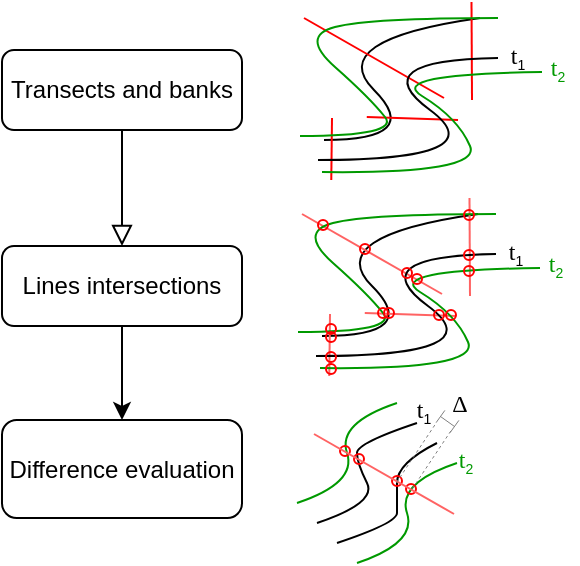 <mxfile version="23.1.5" type="device">
  <diagram id="C5RBs43oDa-KdzZeNtuy" name="Page-1">
    <mxGraphModel dx="763" dy="539" grid="1" gridSize="10" guides="1" tooltips="1" connect="0" arrows="1" fold="1" page="1" pageScale="1" pageWidth="413" pageHeight="291" math="0" shadow="0">
      <root>
        <mxCell id="WIyWlLk6GJQsqaUBKTNV-0" />
        <mxCell id="WIyWlLk6GJQsqaUBKTNV-1" parent="WIyWlLk6GJQsqaUBKTNV-0" />
        <mxCell id="WIyWlLk6GJQsqaUBKTNV-2" value="" style="rounded=0;html=1;jettySize=auto;orthogonalLoop=1;fontSize=11;endArrow=block;endFill=0;endSize=8;strokeWidth=1;shadow=0;labelBackgroundColor=none;edgeStyle=orthogonalEdgeStyle;entryX=0.5;entryY=0;entryDx=0;entryDy=0;" parent="WIyWlLk6GJQsqaUBKTNV-1" source="WIyWlLk6GJQsqaUBKTNV-3" target="fCpWRSTJHVSK4sW-MZha-0" edge="1">
          <mxGeometry relative="1" as="geometry">
            <mxPoint x="142" y="116" as="targetPoint" />
          </mxGeometry>
        </mxCell>
        <mxCell id="WIyWlLk6GJQsqaUBKTNV-3" value="Transects and banks" style="rounded=1;whiteSpace=wrap;html=1;fontSize=12;glass=0;strokeWidth=1;shadow=0;" parent="WIyWlLk6GJQsqaUBKTNV-1" vertex="1">
          <mxGeometry x="82" y="26" width="120" height="40" as="geometry" />
        </mxCell>
        <mxCell id="fCpWRSTJHVSK4sW-MZha-2" value="" style="edgeStyle=orthogonalEdgeStyle;rounded=0;orthogonalLoop=1;jettySize=auto;html=1;" parent="WIyWlLk6GJQsqaUBKTNV-1" source="fCpWRSTJHVSK4sW-MZha-0" target="fCpWRSTJHVSK4sW-MZha-1" edge="1">
          <mxGeometry relative="1" as="geometry" />
        </mxCell>
        <mxCell id="fCpWRSTJHVSK4sW-MZha-0" value="Lines intersections" style="rounded=1;whiteSpace=wrap;html=1;fontSize=12;glass=0;strokeWidth=1;shadow=0;" parent="WIyWlLk6GJQsqaUBKTNV-1" vertex="1">
          <mxGeometry x="82" y="124" width="120" height="40" as="geometry" />
        </mxCell>
        <mxCell id="fCpWRSTJHVSK4sW-MZha-1" value="Difference evaluation" style="whiteSpace=wrap;html=1;rounded=1;glass=0;strokeWidth=1;shadow=0;" parent="WIyWlLk6GJQsqaUBKTNV-1" vertex="1">
          <mxGeometry x="82" y="211" width="120" height="49" as="geometry" />
        </mxCell>
        <mxCell id="HR6z3A-rT7DozFi2OHON-4" value="" style="group" parent="WIyWlLk6GJQsqaUBKTNV-1" vertex="1" connectable="0">
          <mxGeometry x="231" y="2" width="139" height="89" as="geometry" />
        </mxCell>
        <mxCell id="fCpWRSTJHVSK4sW-MZha-10" value="" style="curved=1;endArrow=none;html=1;rounded=0;endFill=0;" parent="HR6z3A-rT7DozFi2OHON-4" edge="1">
          <mxGeometry width="50" height="50" relative="1" as="geometry">
            <mxPoint x="12" y="69" as="sourcePoint" />
            <mxPoint x="90" y="8" as="targetPoint" />
            <Array as="points">
              <mxPoint x="62" y="69" />
              <mxPoint x="12" y="19" />
            </Array>
          </mxGeometry>
        </mxCell>
        <mxCell id="fCpWRSTJHVSK4sW-MZha-15" value="" style="endArrow=none;html=1;rounded=0;strokeColor=#FF0000;" parent="HR6z3A-rT7DozFi2OHON-4" edge="1">
          <mxGeometry width="50" height="50" relative="1" as="geometry">
            <mxPoint x="16" y="58" as="sourcePoint" />
            <mxPoint x="15.64" y="89" as="targetPoint" />
          </mxGeometry>
        </mxCell>
        <mxCell id="fCpWRSTJHVSK4sW-MZha-16" value="" style="endArrow=none;html=1;rounded=0;strokeColor=#FF0000;" parent="HR6z3A-rT7DozFi2OHON-4" edge="1">
          <mxGeometry width="50" height="50" relative="1" as="geometry">
            <mxPoint x="33.39" y="57.5" as="sourcePoint" />
            <mxPoint x="79" y="59" as="targetPoint" />
          </mxGeometry>
        </mxCell>
        <mxCell id="fCpWRSTJHVSK4sW-MZha-17" value="" style="endArrow=none;html=1;rounded=0;strokeColor=#FF0000;" parent="HR6z3A-rT7DozFi2OHON-4" edge="1">
          <mxGeometry width="50" height="50" relative="1" as="geometry">
            <mxPoint x="2" y="8" as="sourcePoint" />
            <mxPoint x="72" y="48" as="targetPoint" />
          </mxGeometry>
        </mxCell>
        <mxCell id="fCpWRSTJHVSK4sW-MZha-18" value="" style="endArrow=none;html=1;rounded=0;strokeColor=#FF0000;" parent="HR6z3A-rT7DozFi2OHON-4" edge="1">
          <mxGeometry width="50" height="50" relative="1" as="geometry">
            <mxPoint x="85.75" as="sourcePoint" />
            <mxPoint x="86" y="49" as="targetPoint" />
          </mxGeometry>
        </mxCell>
        <mxCell id="fCpWRSTJHVSK4sW-MZha-26" value="" style="curved=1;endArrow=none;html=1;rounded=0;endFill=0;" parent="HR6z3A-rT7DozFi2OHON-4" edge="1">
          <mxGeometry width="50" height="50" relative="1" as="geometry">
            <mxPoint x="9" y="79" as="sourcePoint" />
            <mxPoint x="99" y="28" as="targetPoint" />
            <Array as="points">
              <mxPoint x="99" y="79" />
              <mxPoint x="31" y="29" />
            </Array>
          </mxGeometry>
        </mxCell>
        <mxCell id="HR6z3A-rT7DozFi2OHON-0" value="" style="curved=1;endArrow=none;html=1;rounded=0;endFill=0;strokeColor=#009900;fontColor=#009900;" parent="HR6z3A-rT7DozFi2OHON-4" edge="1">
          <mxGeometry width="50" height="50" relative="1" as="geometry">
            <mxPoint y="67" as="sourcePoint" />
            <mxPoint x="99" y="8" as="targetPoint" />
            <Array as="points">
              <mxPoint x="50" y="67" />
              <mxPoint x="35" y="48" />
              <mxPoint y="17" />
              <mxPoint x="35" y="8" />
            </Array>
          </mxGeometry>
        </mxCell>
        <mxCell id="HR6z3A-rT7DozFi2OHON-1" value="" style="curved=1;endArrow=none;html=1;rounded=0;endFill=0;strokeColor=#009900;fontColor=#009900;" parent="HR6z3A-rT7DozFi2OHON-4" edge="1">
          <mxGeometry width="50" height="50" relative="1" as="geometry">
            <mxPoint x="11" y="85" as="sourcePoint" />
            <mxPoint x="121" y="35" as="targetPoint" />
            <Array as="points">
              <mxPoint x="91" y="86" />
              <mxPoint x="79" y="58" />
              <mxPoint x="43" y="36" />
            </Array>
          </mxGeometry>
        </mxCell>
        <mxCell id="HR6z3A-rT7DozFi2OHON-2" value="&lt;font face=&quot;Garamond&quot;&gt;t&lt;/font&gt;&lt;sub&gt;&lt;font style=&quot;font-size: 7px;&quot;&gt;1&lt;/font&gt;&lt;/sub&gt;" style="text;html=1;align=center;verticalAlign=middle;whiteSpace=wrap;rounded=0;" parent="HR6z3A-rT7DozFi2OHON-4" vertex="1">
          <mxGeometry x="99" y="18" width="20" height="19" as="geometry" />
        </mxCell>
        <mxCell id="HR6z3A-rT7DozFi2OHON-3" value="&lt;font face=&quot;Garamond&quot;&gt;t&lt;/font&gt;&lt;sub&gt;&lt;font style=&quot;font-size: 7px;&quot;&gt;2&lt;/font&gt;&lt;/sub&gt;" style="text;html=1;align=center;verticalAlign=middle;whiteSpace=wrap;rounded=0;fontColor=#009900;strokeColor=none;" parent="HR6z3A-rT7DozFi2OHON-4" vertex="1">
          <mxGeometry x="119" y="24" width="20" height="19" as="geometry" />
        </mxCell>
        <mxCell id="HR6z3A-rT7DozFi2OHON-33" value="" style="group" parent="WIyWlLk6GJQsqaUBKTNV-1" vertex="1" connectable="0">
          <mxGeometry x="230" y="100" width="139" height="89" as="geometry" />
        </mxCell>
        <mxCell id="HR6z3A-rT7DozFi2OHON-5" value="" style="group" parent="HR6z3A-rT7DozFi2OHON-33" vertex="1" connectable="0">
          <mxGeometry width="139" height="89" as="geometry" />
        </mxCell>
        <mxCell id="HR6z3A-rT7DozFi2OHON-6" value="" style="curved=1;endArrow=none;html=1;rounded=0;endFill=0;" parent="HR6z3A-rT7DozFi2OHON-5" edge="1">
          <mxGeometry width="50" height="50" relative="1" as="geometry">
            <mxPoint x="12" y="69" as="sourcePoint" />
            <mxPoint x="90" y="8" as="targetPoint" />
            <Array as="points">
              <mxPoint x="62" y="69" />
              <mxPoint x="12" y="19" />
            </Array>
          </mxGeometry>
        </mxCell>
        <mxCell id="HR6z3A-rT7DozFi2OHON-7" value="" style="endArrow=none;html=1;rounded=0;strokeColor=#FF6363;" parent="HR6z3A-rT7DozFi2OHON-5" edge="1">
          <mxGeometry width="50" height="50" relative="1" as="geometry">
            <mxPoint x="16" y="58" as="sourcePoint" />
            <mxPoint x="15.64" y="89" as="targetPoint" />
          </mxGeometry>
        </mxCell>
        <mxCell id="HR6z3A-rT7DozFi2OHON-8" value="" style="endArrow=none;html=1;rounded=0;strokeColor=#FF6363;" parent="HR6z3A-rT7DozFi2OHON-5" edge="1">
          <mxGeometry width="50" height="50" relative="1" as="geometry">
            <mxPoint x="33.39" y="57.5" as="sourcePoint" />
            <mxPoint x="79" y="59" as="targetPoint" />
          </mxGeometry>
        </mxCell>
        <mxCell id="HR6z3A-rT7DozFi2OHON-9" value="" style="endArrow=none;html=1;rounded=0;strokeColor=#FF6363;" parent="HR6z3A-rT7DozFi2OHON-5" edge="1">
          <mxGeometry width="50" height="50" relative="1" as="geometry">
            <mxPoint x="2" y="8" as="sourcePoint" />
            <mxPoint x="72" y="48" as="targetPoint" />
          </mxGeometry>
        </mxCell>
        <mxCell id="HR6z3A-rT7DozFi2OHON-10" value="" style="endArrow=none;html=1;rounded=0;strokeColor=#FF6363;" parent="HR6z3A-rT7DozFi2OHON-5" edge="1">
          <mxGeometry width="50" height="50" relative="1" as="geometry">
            <mxPoint x="85.75" as="sourcePoint" />
            <mxPoint x="86" y="49" as="targetPoint" />
          </mxGeometry>
        </mxCell>
        <mxCell id="HR6z3A-rT7DozFi2OHON-11" value="" style="curved=1;endArrow=none;html=1;rounded=0;endFill=0;" parent="HR6z3A-rT7DozFi2OHON-5" edge="1">
          <mxGeometry width="50" height="50" relative="1" as="geometry">
            <mxPoint x="9" y="79" as="sourcePoint" />
            <mxPoint x="99" y="28" as="targetPoint" />
            <Array as="points">
              <mxPoint x="99" y="79" />
              <mxPoint x="31" y="29" />
            </Array>
          </mxGeometry>
        </mxCell>
        <mxCell id="HR6z3A-rT7DozFi2OHON-12" value="" style="curved=1;endArrow=none;html=1;rounded=0;endFill=0;strokeColor=#009900;fontColor=#009900;" parent="HR6z3A-rT7DozFi2OHON-5" edge="1">
          <mxGeometry width="50" height="50" relative="1" as="geometry">
            <mxPoint y="67" as="sourcePoint" />
            <mxPoint x="99" y="8" as="targetPoint" />
            <Array as="points">
              <mxPoint x="50" y="67" />
              <mxPoint x="35" y="48" />
              <mxPoint y="17" />
              <mxPoint x="35" y="8" />
            </Array>
          </mxGeometry>
        </mxCell>
        <mxCell id="HR6z3A-rT7DozFi2OHON-13" value="" style="curved=1;endArrow=none;html=1;rounded=0;endFill=0;strokeColor=#009900;fontColor=#009900;" parent="HR6z3A-rT7DozFi2OHON-5" edge="1">
          <mxGeometry width="50" height="50" relative="1" as="geometry">
            <mxPoint x="11" y="85" as="sourcePoint" />
            <mxPoint x="121" y="35" as="targetPoint" />
            <Array as="points">
              <mxPoint x="91" y="86" />
              <mxPoint x="79" y="58" />
              <mxPoint x="43" y="36" />
            </Array>
          </mxGeometry>
        </mxCell>
        <mxCell id="HR6z3A-rT7DozFi2OHON-14" value="&lt;font face=&quot;Garamond&quot;&gt;t&lt;/font&gt;&lt;sub&gt;&lt;font style=&quot;font-size: 7px;&quot;&gt;1&lt;/font&gt;&lt;/sub&gt;" style="text;html=1;align=center;verticalAlign=middle;whiteSpace=wrap;rounded=0;" parent="HR6z3A-rT7DozFi2OHON-5" vertex="1">
          <mxGeometry x="99" y="18" width="20" height="19" as="geometry" />
        </mxCell>
        <mxCell id="HR6z3A-rT7DozFi2OHON-15" value="&lt;font face=&quot;Garamond&quot;&gt;t&lt;/font&gt;&lt;sub&gt;&lt;font style=&quot;font-size: 7px;&quot;&gt;2&lt;/font&gt;&lt;/sub&gt;" style="text;html=1;align=center;verticalAlign=middle;whiteSpace=wrap;rounded=0;fontColor=#009900;strokeColor=none;" parent="HR6z3A-rT7DozFi2OHON-5" vertex="1">
          <mxGeometry x="119" y="24" width="20" height="19" as="geometry" />
        </mxCell>
        <mxCell id="HR6z3A-rT7DozFi2OHON-16" value="" style="ellipse;whiteSpace=wrap;html=1;fillColor=none;fontColor=#ffffff;strokeColor=#ff0000;" parent="HR6z3A-rT7DozFi2OHON-33" vertex="1">
          <mxGeometry x="10" y="11" width="5" height="5" as="geometry" />
        </mxCell>
        <mxCell id="HR6z3A-rT7DozFi2OHON-19" value="" style="ellipse;whiteSpace=wrap;html=1;fillColor=none;fontColor=#ffffff;strokeColor=#ff0000;" parent="HR6z3A-rT7DozFi2OHON-33" vertex="1">
          <mxGeometry x="31" y="23" width="5" height="5" as="geometry" />
        </mxCell>
        <mxCell id="HR6z3A-rT7DozFi2OHON-20" value="" style="ellipse;whiteSpace=wrap;html=1;fillColor=none;fontColor=#ffffff;strokeColor=#ff0000;" parent="HR6z3A-rT7DozFi2OHON-33" vertex="1">
          <mxGeometry x="52" y="35" width="5" height="5" as="geometry" />
        </mxCell>
        <mxCell id="HR6z3A-rT7DozFi2OHON-21" value="" style="ellipse;whiteSpace=wrap;html=1;fillColor=none;fontColor=#ffffff;strokeColor=#ff0000;" parent="HR6z3A-rT7DozFi2OHON-33" vertex="1">
          <mxGeometry x="57" y="38" width="5" height="5" as="geometry" />
        </mxCell>
        <mxCell id="HR6z3A-rT7DozFi2OHON-22" value="" style="ellipse;whiteSpace=wrap;html=1;fillColor=none;fontColor=#ffffff;strokeColor=#ff0000;" parent="HR6z3A-rT7DozFi2OHON-33" vertex="1">
          <mxGeometry x="68" y="56" width="5" height="5" as="geometry" />
        </mxCell>
        <mxCell id="HR6z3A-rT7DozFi2OHON-23" value="" style="ellipse;whiteSpace=wrap;html=1;fillColor=none;fontColor=#ffffff;strokeColor=#ff0000;" parent="HR6z3A-rT7DozFi2OHON-33" vertex="1">
          <mxGeometry x="74" y="56" width="5" height="5" as="geometry" />
        </mxCell>
        <mxCell id="HR6z3A-rT7DozFi2OHON-24" value="" style="ellipse;whiteSpace=wrap;html=1;fillColor=none;fontColor=#ffffff;strokeColor=#ff0000;" parent="HR6z3A-rT7DozFi2OHON-33" vertex="1">
          <mxGeometry x="43" y="55" width="5" height="5" as="geometry" />
        </mxCell>
        <mxCell id="HR6z3A-rT7DozFi2OHON-25" value="" style="ellipse;whiteSpace=wrap;html=1;fillColor=none;fontColor=#ffffff;strokeColor=#ff0000;" parent="HR6z3A-rT7DozFi2OHON-33" vertex="1">
          <mxGeometry x="40" y="55" width="5" height="5" as="geometry" />
        </mxCell>
        <mxCell id="HR6z3A-rT7DozFi2OHON-26" value="" style="ellipse;whiteSpace=wrap;html=1;fillColor=none;fontColor=#ffffff;strokeColor=#ff0000;" parent="HR6z3A-rT7DozFi2OHON-33" vertex="1">
          <mxGeometry x="14" y="67" width="5" height="5" as="geometry" />
        </mxCell>
        <mxCell id="HR6z3A-rT7DozFi2OHON-27" value="" style="ellipse;whiteSpace=wrap;html=1;fillColor=none;fontColor=#ffffff;strokeColor=#ff0000;" parent="HR6z3A-rT7DozFi2OHON-33" vertex="1">
          <mxGeometry x="14" y="63" width="5" height="5" as="geometry" />
        </mxCell>
        <mxCell id="HR6z3A-rT7DozFi2OHON-28" value="" style="ellipse;whiteSpace=wrap;html=1;fillColor=none;fontColor=#ffffff;strokeColor=#ff0000;" parent="HR6z3A-rT7DozFi2OHON-33" vertex="1">
          <mxGeometry x="14" y="77" width="5" height="5" as="geometry" />
        </mxCell>
        <mxCell id="HR6z3A-rT7DozFi2OHON-29" value="" style="ellipse;whiteSpace=wrap;html=1;fillColor=none;fontColor=#ffffff;strokeColor=#ff0000;" parent="HR6z3A-rT7DozFi2OHON-33" vertex="1">
          <mxGeometry x="14" y="83" width="5" height="5" as="geometry" />
        </mxCell>
        <mxCell id="HR6z3A-rT7DozFi2OHON-30" value="" style="ellipse;whiteSpace=wrap;html=1;fillColor=none;fontColor=#ffffff;strokeColor=#ff0000;" parent="HR6z3A-rT7DozFi2OHON-33" vertex="1">
          <mxGeometry x="83" y="6" width="5" height="5" as="geometry" />
        </mxCell>
        <mxCell id="HR6z3A-rT7DozFi2OHON-31" value="" style="ellipse;whiteSpace=wrap;html=1;fillColor=none;fontColor=#ffffff;strokeColor=#ff0000;" parent="HR6z3A-rT7DozFi2OHON-33" vertex="1">
          <mxGeometry x="83" y="26" width="5" height="5" as="geometry" />
        </mxCell>
        <mxCell id="HR6z3A-rT7DozFi2OHON-32" value="" style="ellipse;whiteSpace=wrap;html=1;fillColor=none;fontColor=#ffffff;strokeColor=#ff0000;" parent="HR6z3A-rT7DozFi2OHON-33" vertex="1">
          <mxGeometry x="83" y="34" width="5" height="5" as="geometry" />
        </mxCell>
        <mxCell id="HR6z3A-rT7DozFi2OHON-66" value="" style="group" parent="WIyWlLk6GJQsqaUBKTNV-1" vertex="1" connectable="0">
          <mxGeometry x="238" y="205" width="86" height="67.5" as="geometry" />
        </mxCell>
        <mxCell id="HR6z3A-rT7DozFi2OHON-61" value="" style="curved=1;endArrow=none;html=1;rounded=0;endFill=0;strokeColor=#009900;fontColor=#009900;" parent="HR6z3A-rT7DozFi2OHON-66" edge="1">
          <mxGeometry width="50" height="50" relative="1" as="geometry">
            <mxPoint x="-8.5" y="47.5" as="sourcePoint" />
            <mxPoint x="41.5" y="-2.5" as="targetPoint" />
            <Array as="points">
              <mxPoint x="21.5" y="37.5" />
              <mxPoint x="11.5" y="7.5" />
            </Array>
          </mxGeometry>
        </mxCell>
        <mxCell id="HR6z3A-rT7DozFi2OHON-62" value="" style="curved=1;endArrow=none;html=1;rounded=0;endFill=0;" parent="HR6z3A-rT7DozFi2OHON-66" edge="1">
          <mxGeometry width="50" height="50" relative="1" as="geometry">
            <mxPoint x="1.5" y="57.5" as="sourcePoint" />
            <mxPoint x="51.5" y="7.5" as="targetPoint" />
            <Array as="points">
              <mxPoint x="31.5" y="47.5" />
              <mxPoint x="21.5" y="27.5" />
              <mxPoint x="21.5" y="17.5" />
            </Array>
          </mxGeometry>
        </mxCell>
        <mxCell id="HR6z3A-rT7DozFi2OHON-63" value="" style="curved=1;endArrow=none;html=1;rounded=0;endFill=0;" parent="HR6z3A-rT7DozFi2OHON-66" edge="1">
          <mxGeometry width="50" height="50" relative="1" as="geometry">
            <mxPoint x="11.5" y="67.5" as="sourcePoint" />
            <mxPoint x="61.5" y="17.5" as="targetPoint" />
            <Array as="points">
              <mxPoint x="41.5" y="57.5" />
              <mxPoint x="41.5" y="47.5" />
              <mxPoint x="41.5" y="27.5" />
            </Array>
          </mxGeometry>
        </mxCell>
        <mxCell id="HR6z3A-rT7DozFi2OHON-64" value="" style="curved=1;endArrow=none;html=1;rounded=0;endFill=0;strokeColor=#009900;fontColor=#009900;" parent="HR6z3A-rT7DozFi2OHON-66" edge="1">
          <mxGeometry width="50" height="50" relative="1" as="geometry">
            <mxPoint x="21.5" y="77.5" as="sourcePoint" />
            <mxPoint x="71.5" y="27.5" as="targetPoint" />
            <Array as="points">
              <mxPoint x="51.5" y="67.5" />
              <mxPoint x="41.5" y="37.5" />
            </Array>
          </mxGeometry>
        </mxCell>
        <mxCell id="HR6z3A-rT7DozFi2OHON-46" value="" style="ellipse;whiteSpace=wrap;html=1;fillColor=none;fontColor=#ffffff;strokeColor=#ff0000;" parent="HR6z3A-rT7DozFi2OHON-66" vertex="1">
          <mxGeometry x="13" y="19" width="5" height="5" as="geometry" />
        </mxCell>
        <mxCell id="HR6z3A-rT7DozFi2OHON-47" value="" style="ellipse;whiteSpace=wrap;html=1;fillColor=none;fontColor=#ffffff;strokeColor=#ff0000;" parent="HR6z3A-rT7DozFi2OHON-66" vertex="1">
          <mxGeometry x="20" y="23" width="5" height="5" as="geometry" />
        </mxCell>
        <mxCell id="HR6z3A-rT7DozFi2OHON-48" value="" style="ellipse;whiteSpace=wrap;html=1;fillColor=none;fontColor=#ffffff;strokeColor=#ff0000;" parent="HR6z3A-rT7DozFi2OHON-66" vertex="1">
          <mxGeometry x="39" y="34" width="5" height="5" as="geometry" />
        </mxCell>
        <mxCell id="HR6z3A-rT7DozFi2OHON-49" value="" style="ellipse;whiteSpace=wrap;html=1;fillColor=none;fontColor=#ffffff;strokeColor=#ff0000;" parent="HR6z3A-rT7DozFi2OHON-66" vertex="1">
          <mxGeometry x="46" y="38" width="5" height="5" as="geometry" />
        </mxCell>
        <mxCell id="HR6z3A-rT7DozFi2OHON-39" value="" style="endArrow=none;html=1;rounded=0;strokeColor=#FF6363;" parent="HR6z3A-rT7DozFi2OHON-66" edge="1">
          <mxGeometry width="50" height="50" relative="1" as="geometry">
            <mxPoint y="13" as="sourcePoint" />
            <mxPoint x="70" y="53" as="targetPoint" />
          </mxGeometry>
        </mxCell>
        <mxCell id="HR6z3A-rT7DozFi2OHON-44" value="&lt;font face=&quot;Garamond&quot;&gt;t&lt;/font&gt;&lt;sub&gt;&lt;font style=&quot;font-size: 7px;&quot;&gt;1&lt;/font&gt;&lt;/sub&gt;" style="text;html=1;align=center;verticalAlign=middle;whiteSpace=wrap;rounded=0;" parent="HR6z3A-rT7DozFi2OHON-66" vertex="1">
          <mxGeometry x="45" y="-8" width="20" height="19" as="geometry" />
        </mxCell>
        <mxCell id="HR6z3A-rT7DozFi2OHON-45" value="&lt;font face=&quot;Garamond&quot;&gt;t&lt;/font&gt;&lt;sub&gt;&lt;font style=&quot;font-size: 7px;&quot;&gt;2&lt;/font&gt;&lt;/sub&gt;" style="text;html=1;align=center;verticalAlign=middle;whiteSpace=wrap;rounded=0;fontColor=#009900;strokeColor=none;" parent="HR6z3A-rT7DozFi2OHON-66" vertex="1">
          <mxGeometry x="66" y="17" width="20" height="19" as="geometry" />
        </mxCell>
        <mxCell id="HR6z3A-rT7DozFi2OHON-70" value="" style="group" parent="HR6z3A-rT7DozFi2OHON-66" vertex="1" connectable="0">
          <mxGeometry x="41" y="4" width="29" height="36" as="geometry" />
        </mxCell>
        <mxCell id="HR6z3A-rT7DozFi2OHON-67" value="" style="endArrow=baseDash;html=1;rounded=0;startArrow=baseDash;startFill=0;endFill=0;strokeWidth=0.5;strokeColor=#808080;bendable=0;noJump=1;orthogonal=0;" parent="HR6z3A-rT7DozFi2OHON-70" edge="1">
          <mxGeometry width="50" height="50" relative="1" as="geometry">
            <mxPoint x="22" as="sourcePoint" />
            <mxPoint x="29" y="5" as="targetPoint" />
          </mxGeometry>
        </mxCell>
        <mxCell id="HR6z3A-rT7DozFi2OHON-68" value="" style="endArrow=none;dashed=1;html=1;rounded=0;strokeWidth=0.5;strokeColor=#808080;" parent="HR6z3A-rT7DozFi2OHON-70" edge="1">
          <mxGeometry width="50" height="50" relative="1" as="geometry">
            <mxPoint y="33" as="sourcePoint" />
            <mxPoint x="20" y="3" as="targetPoint" />
          </mxGeometry>
        </mxCell>
        <mxCell id="HR6z3A-rT7DozFi2OHON-69" value="" style="endArrow=none;dashed=1;html=1;rounded=0;strokeWidth=0.5;strokeColor=#808080;" parent="HR6z3A-rT7DozFi2OHON-70" edge="1">
          <mxGeometry width="50" height="50" relative="1" as="geometry">
            <mxPoint x="8" y="36" as="sourcePoint" />
            <mxPoint x="28" y="6" as="targetPoint" />
          </mxGeometry>
        </mxCell>
        <mxCell id="HR6z3A-rT7DozFi2OHON-71" value="&lt;font face=&quot;Garamond&quot;&gt;Δ&lt;/font&gt;" style="text;html=1;align=center;verticalAlign=middle;whiteSpace=wrap;rounded=0;" parent="WIyWlLk6GJQsqaUBKTNV-1" vertex="1">
          <mxGeometry x="292" y="193" width="38" height="19" as="geometry" />
        </mxCell>
      </root>
    </mxGraphModel>
  </diagram>
</mxfile>
